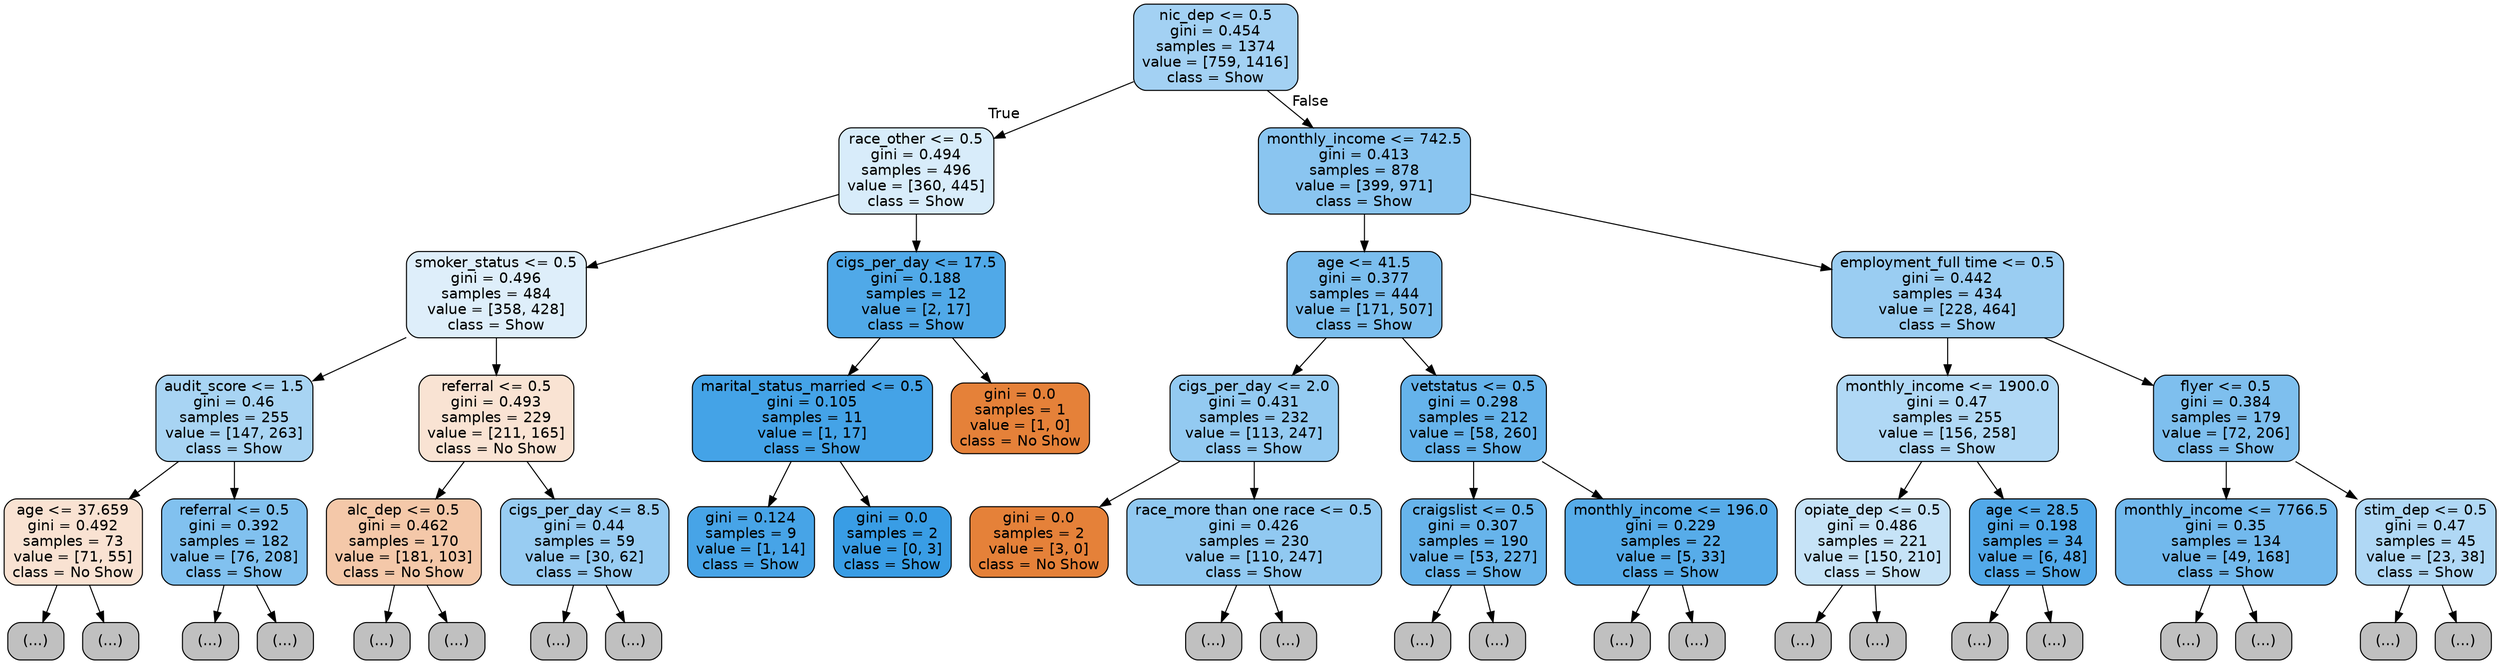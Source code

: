 digraph Tree {
node [shape=box, style="filled, rounded", color="black", fontname=helvetica] ;
edge [fontname=helvetica] ;
0 [label="nic_dep <= 0.5\ngini = 0.454\nsamples = 1374\nvalue = [759, 1416]\nclass = Show", fillcolor="#399de576"] ;
1 [label="race_other <= 0.5\ngini = 0.494\nsamples = 496\nvalue = [360, 445]\nclass = Show", fillcolor="#399de531"] ;
0 -> 1 [labeldistance=2.5, labelangle=45, headlabel="True"] ;
2 [label="smoker_status <= 0.5\ngini = 0.496\nsamples = 484\nvalue = [358, 428]\nclass = Show", fillcolor="#399de52a"] ;
1 -> 2 ;
3 [label="audit_score <= 1.5\ngini = 0.46\nsamples = 255\nvalue = [147, 263]\nclass = Show", fillcolor="#399de570"] ;
2 -> 3 ;
4 [label="age <= 37.659\ngini = 0.492\nsamples = 73\nvalue = [71, 55]\nclass = No Show", fillcolor="#e5813939"] ;
3 -> 4 ;
5 [label="(...)", fillcolor="#C0C0C0"] ;
4 -> 5 ;
20 [label="(...)", fillcolor="#C0C0C0"] ;
4 -> 20 ;
29 [label="referral <= 0.5\ngini = 0.392\nsamples = 182\nvalue = [76, 208]\nclass = Show", fillcolor="#399de5a2"] ;
3 -> 29 ;
30 [label="(...)", fillcolor="#C0C0C0"] ;
29 -> 30 ;
83 [label="(...)", fillcolor="#C0C0C0"] ;
29 -> 83 ;
90 [label="referral <= 0.5\ngini = 0.493\nsamples = 229\nvalue = [211, 165]\nclass = No Show", fillcolor="#e5813938"] ;
2 -> 90 ;
91 [label="alc_dep <= 0.5\ngini = 0.462\nsamples = 170\nvalue = [181, 103]\nclass = No Show", fillcolor="#e581396e"] ;
90 -> 91 ;
92 [label="(...)", fillcolor="#C0C0C0"] ;
91 -> 92 ;
137 [label="(...)", fillcolor="#C0C0C0"] ;
91 -> 137 ;
142 [label="cigs_per_day <= 8.5\ngini = 0.44\nsamples = 59\nvalue = [30, 62]\nclass = Show", fillcolor="#399de584"] ;
90 -> 142 ;
143 [label="(...)", fillcolor="#C0C0C0"] ;
142 -> 143 ;
144 [label="(...)", fillcolor="#C0C0C0"] ;
142 -> 144 ;
165 [label="cigs_per_day <= 17.5\ngini = 0.188\nsamples = 12\nvalue = [2, 17]\nclass = Show", fillcolor="#399de5e1"] ;
1 -> 165 ;
166 [label="marital_status_married <= 0.5\ngini = 0.105\nsamples = 11\nvalue = [1, 17]\nclass = Show", fillcolor="#399de5f0"] ;
165 -> 166 ;
167 [label="gini = 0.124\nsamples = 9\nvalue = [1, 14]\nclass = Show", fillcolor="#399de5ed"] ;
166 -> 167 ;
168 [label="gini = 0.0\nsamples = 2\nvalue = [0, 3]\nclass = Show", fillcolor="#399de5ff"] ;
166 -> 168 ;
169 [label="gini = 0.0\nsamples = 1\nvalue = [1, 0]\nclass = No Show", fillcolor="#e58139ff"] ;
165 -> 169 ;
170 [label="monthly_income <= 742.5\ngini = 0.413\nsamples = 878\nvalue = [399, 971]\nclass = Show", fillcolor="#399de596"] ;
0 -> 170 [labeldistance=2.5, labelangle=-45, headlabel="False"] ;
171 [label="age <= 41.5\ngini = 0.377\nsamples = 444\nvalue = [171, 507]\nclass = Show", fillcolor="#399de5a9"] ;
170 -> 171 ;
172 [label="cigs_per_day <= 2.0\ngini = 0.431\nsamples = 232\nvalue = [113, 247]\nclass = Show", fillcolor="#399de58a"] ;
171 -> 172 ;
173 [label="gini = 0.0\nsamples = 2\nvalue = [3, 0]\nclass = No Show", fillcolor="#e58139ff"] ;
172 -> 173 ;
174 [label="race_more than one race <= 0.5\ngini = 0.426\nsamples = 230\nvalue = [110, 247]\nclass = Show", fillcolor="#399de58d"] ;
172 -> 174 ;
175 [label="(...)", fillcolor="#C0C0C0"] ;
174 -> 175 ;
264 [label="(...)", fillcolor="#C0C0C0"] ;
174 -> 264 ;
269 [label="vetstatus <= 0.5\ngini = 0.298\nsamples = 212\nvalue = [58, 260]\nclass = Show", fillcolor="#399de5c6"] ;
171 -> 269 ;
270 [label="craigslist <= 0.5\ngini = 0.307\nsamples = 190\nvalue = [53, 227]\nclass = Show", fillcolor="#399de5c3"] ;
269 -> 270 ;
271 [label="(...)", fillcolor="#C0C0C0"] ;
270 -> 271 ;
324 [label="(...)", fillcolor="#C0C0C0"] ;
270 -> 324 ;
331 [label="monthly_income <= 196.0\ngini = 0.229\nsamples = 22\nvalue = [5, 33]\nclass = Show", fillcolor="#399de5d8"] ;
269 -> 331 ;
332 [label="(...)", fillcolor="#C0C0C0"] ;
331 -> 332 ;
333 [label="(...)", fillcolor="#C0C0C0"] ;
331 -> 333 ;
336 [label="employment_full time <= 0.5\ngini = 0.442\nsamples = 434\nvalue = [228, 464]\nclass = Show", fillcolor="#399de582"] ;
170 -> 336 ;
337 [label="monthly_income <= 1900.0\ngini = 0.47\nsamples = 255\nvalue = [156, 258]\nclass = Show", fillcolor="#399de565"] ;
336 -> 337 ;
338 [label="opiate_dep <= 0.5\ngini = 0.486\nsamples = 221\nvalue = [150, 210]\nclass = Show", fillcolor="#399de549"] ;
337 -> 338 ;
339 [label="(...)", fillcolor="#C0C0C0"] ;
338 -> 339 ;
418 [label="(...)", fillcolor="#C0C0C0"] ;
338 -> 418 ;
425 [label="age <= 28.5\ngini = 0.198\nsamples = 34\nvalue = [6, 48]\nclass = Show", fillcolor="#399de5df"] ;
337 -> 425 ;
426 [label="(...)", fillcolor="#C0C0C0"] ;
425 -> 426 ;
427 [label="(...)", fillcolor="#C0C0C0"] ;
425 -> 427 ;
434 [label="flyer <= 0.5\ngini = 0.384\nsamples = 179\nvalue = [72, 206]\nclass = Show", fillcolor="#399de5a6"] ;
336 -> 434 ;
435 [label="monthly_income <= 7766.5\ngini = 0.35\nsamples = 134\nvalue = [49, 168]\nclass = Show", fillcolor="#399de5b5"] ;
434 -> 435 ;
436 [label="(...)", fillcolor="#C0C0C0"] ;
435 -> 436 ;
479 [label="(...)", fillcolor="#C0C0C0"] ;
435 -> 479 ;
480 [label="stim_dep <= 0.5\ngini = 0.47\nsamples = 45\nvalue = [23, 38]\nclass = Show", fillcolor="#399de565"] ;
434 -> 480 ;
481 [label="(...)", fillcolor="#C0C0C0"] ;
480 -> 481 ;
500 [label="(...)", fillcolor="#C0C0C0"] ;
480 -> 500 ;
}